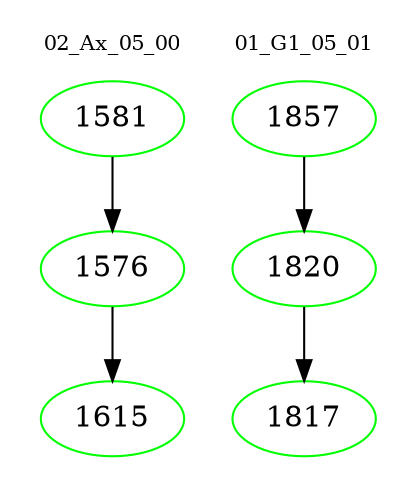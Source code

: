 digraph{
subgraph cluster_0 {
color = white
label = "02_Ax_05_00";
fontsize=10;
T0_1581 [label="1581", color="green"]
T0_1581 -> T0_1576 [color="black"]
T0_1576 [label="1576", color="green"]
T0_1576 -> T0_1615 [color="black"]
T0_1615 [label="1615", color="green"]
}
subgraph cluster_1 {
color = white
label = "01_G1_05_01";
fontsize=10;
T1_1857 [label="1857", color="green"]
T1_1857 -> T1_1820 [color="black"]
T1_1820 [label="1820", color="green"]
T1_1820 -> T1_1817 [color="black"]
T1_1817 [label="1817", color="green"]
}
}
